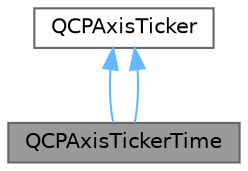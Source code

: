 digraph "QCPAxisTickerTime"
{
 // LATEX_PDF_SIZE
  bgcolor="transparent";
  edge [fontname=Helvetica,fontsize=10,labelfontname=Helvetica,labelfontsize=10];
  node [fontname=Helvetica,fontsize=10,shape=box,height=0.2,width=0.4];
  Node1 [id="Node000001",label="QCPAxisTickerTime",height=0.2,width=0.4,color="gray40", fillcolor="grey60", style="filled", fontcolor="black",tooltip="Specialized axis ticker for time spans in units of milliseconds to days."];
  Node2 -> Node1 [id="edge1_Node000001_Node000002",dir="back",color="steelblue1",style="solid",tooltip=" "];
  Node2 [id="Node000002",label="QCPAxisTicker",height=0.2,width=0.4,color="gray40", fillcolor="white", style="filled",URL="$class_q_c_p_axis_ticker.html",tooltip="The base class tick generator used by QCPAxis to create tick positions and tick labels."];
  Node2 -> Node1 [id="edge2_Node000001_Node000002",dir="back",color="steelblue1",style="solid",tooltip=" "];
}
